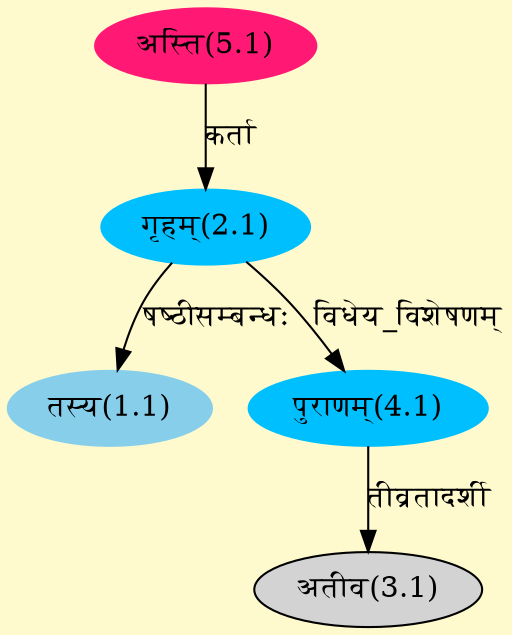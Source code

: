 digraph G{
rankdir=BT;
 compound=true;
 bgcolor="lemonchiffon1";
Node1_1 [style=filled, color="#87CEEB" label = "तस्य(1.1)"]
Node2_1 [style=filled, color="#00BFFF" label = "गृहम्(2.1)"]
Node5_1 [style=filled, color="#FF1975" label = "अस्ति(5.1)"]
Node3_1 [style=filled, color="" label = "अतीव(3.1)"]
Node4_1 [style=filled, color="#00BFFF" label = "पुराणम्(4.1)"]
/* Start of Relations section */

Node1_1 -> Node2_1 [  label="षष्ठीसम्बन्धः"  dir="back" ]
Node2_1 -> Node5_1 [  label="कर्ता"  dir="back" ]
Node3_1 -> Node4_1 [  label="तीव्रतादर्शी"  dir="back" ]
Node4_1 -> Node2_1 [  label="विधेय_विशेषणम्"  dir="back" ]
}

